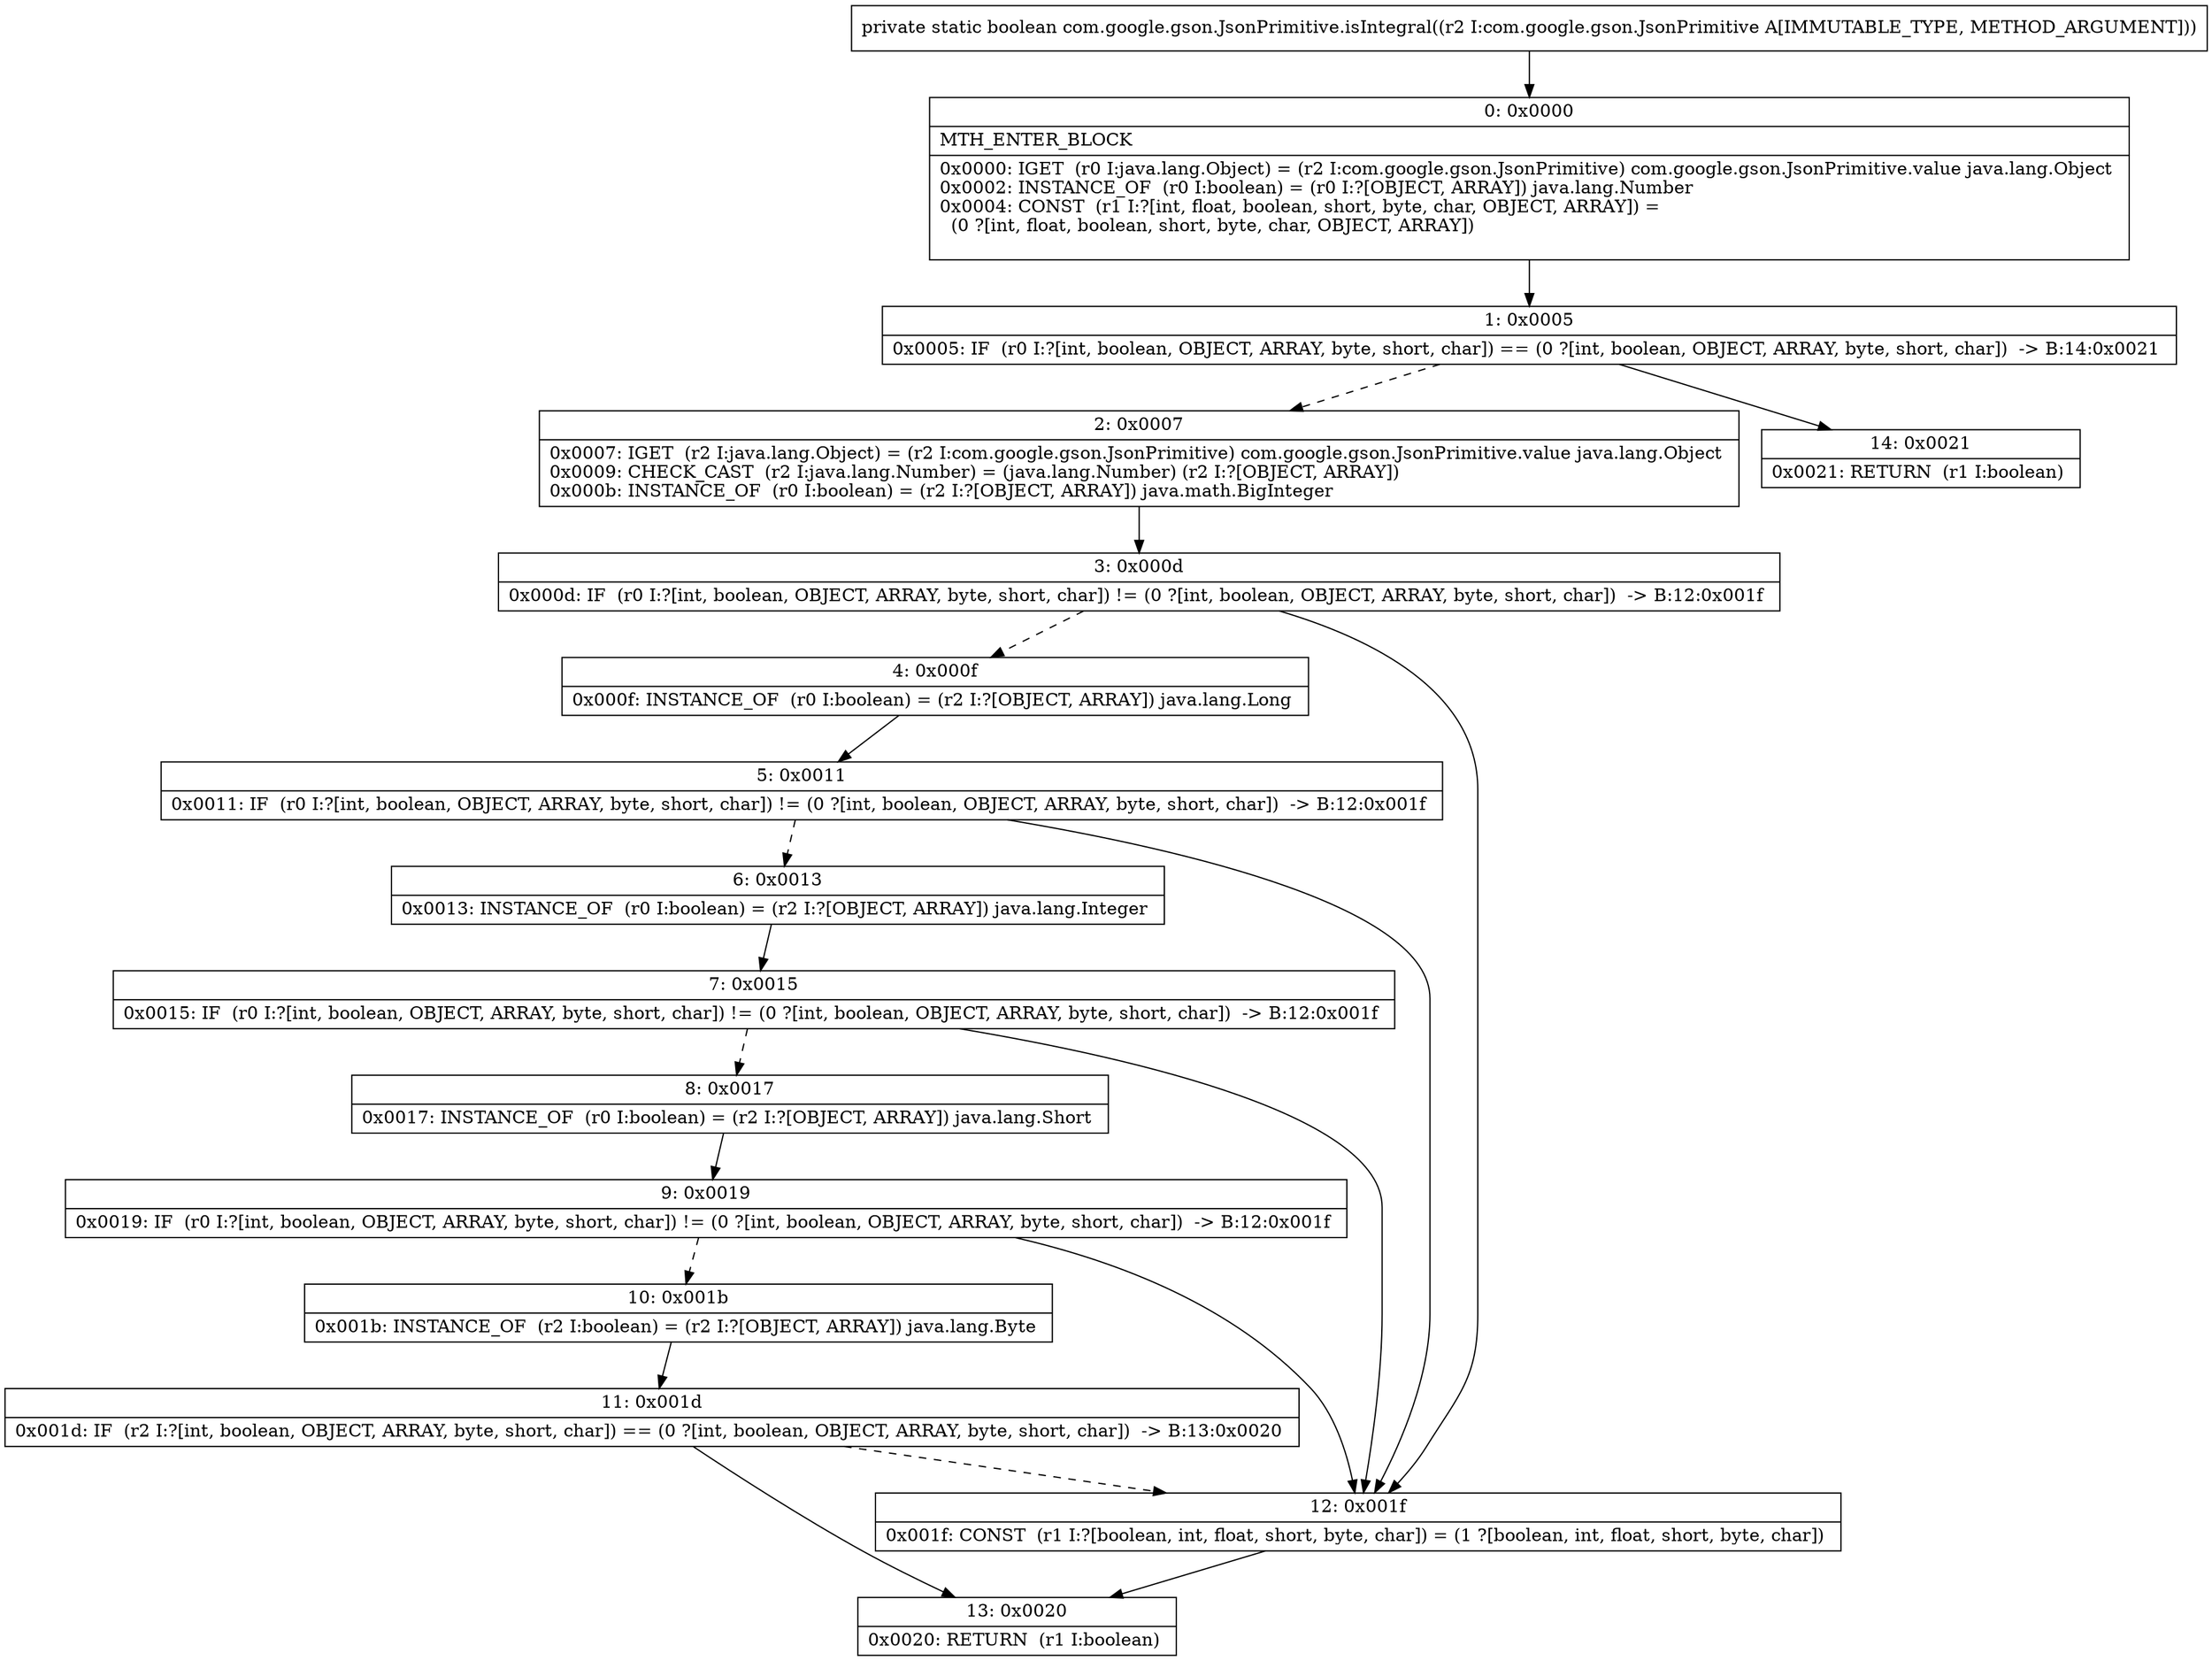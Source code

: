 digraph "CFG forcom.google.gson.JsonPrimitive.isIntegral(Lcom\/google\/gson\/JsonPrimitive;)Z" {
Node_0 [shape=record,label="{0\:\ 0x0000|MTH_ENTER_BLOCK\l|0x0000: IGET  (r0 I:java.lang.Object) = (r2 I:com.google.gson.JsonPrimitive) com.google.gson.JsonPrimitive.value java.lang.Object \l0x0002: INSTANCE_OF  (r0 I:boolean) = (r0 I:?[OBJECT, ARRAY]) java.lang.Number \l0x0004: CONST  (r1 I:?[int, float, boolean, short, byte, char, OBJECT, ARRAY]) = \l  (0 ?[int, float, boolean, short, byte, char, OBJECT, ARRAY])\l \l}"];
Node_1 [shape=record,label="{1\:\ 0x0005|0x0005: IF  (r0 I:?[int, boolean, OBJECT, ARRAY, byte, short, char]) == (0 ?[int, boolean, OBJECT, ARRAY, byte, short, char])  \-\> B:14:0x0021 \l}"];
Node_2 [shape=record,label="{2\:\ 0x0007|0x0007: IGET  (r2 I:java.lang.Object) = (r2 I:com.google.gson.JsonPrimitive) com.google.gson.JsonPrimitive.value java.lang.Object \l0x0009: CHECK_CAST  (r2 I:java.lang.Number) = (java.lang.Number) (r2 I:?[OBJECT, ARRAY]) \l0x000b: INSTANCE_OF  (r0 I:boolean) = (r2 I:?[OBJECT, ARRAY]) java.math.BigInteger \l}"];
Node_3 [shape=record,label="{3\:\ 0x000d|0x000d: IF  (r0 I:?[int, boolean, OBJECT, ARRAY, byte, short, char]) != (0 ?[int, boolean, OBJECT, ARRAY, byte, short, char])  \-\> B:12:0x001f \l}"];
Node_4 [shape=record,label="{4\:\ 0x000f|0x000f: INSTANCE_OF  (r0 I:boolean) = (r2 I:?[OBJECT, ARRAY]) java.lang.Long \l}"];
Node_5 [shape=record,label="{5\:\ 0x0011|0x0011: IF  (r0 I:?[int, boolean, OBJECT, ARRAY, byte, short, char]) != (0 ?[int, boolean, OBJECT, ARRAY, byte, short, char])  \-\> B:12:0x001f \l}"];
Node_6 [shape=record,label="{6\:\ 0x0013|0x0013: INSTANCE_OF  (r0 I:boolean) = (r2 I:?[OBJECT, ARRAY]) java.lang.Integer \l}"];
Node_7 [shape=record,label="{7\:\ 0x0015|0x0015: IF  (r0 I:?[int, boolean, OBJECT, ARRAY, byte, short, char]) != (0 ?[int, boolean, OBJECT, ARRAY, byte, short, char])  \-\> B:12:0x001f \l}"];
Node_8 [shape=record,label="{8\:\ 0x0017|0x0017: INSTANCE_OF  (r0 I:boolean) = (r2 I:?[OBJECT, ARRAY]) java.lang.Short \l}"];
Node_9 [shape=record,label="{9\:\ 0x0019|0x0019: IF  (r0 I:?[int, boolean, OBJECT, ARRAY, byte, short, char]) != (0 ?[int, boolean, OBJECT, ARRAY, byte, short, char])  \-\> B:12:0x001f \l}"];
Node_10 [shape=record,label="{10\:\ 0x001b|0x001b: INSTANCE_OF  (r2 I:boolean) = (r2 I:?[OBJECT, ARRAY]) java.lang.Byte \l}"];
Node_11 [shape=record,label="{11\:\ 0x001d|0x001d: IF  (r2 I:?[int, boolean, OBJECT, ARRAY, byte, short, char]) == (0 ?[int, boolean, OBJECT, ARRAY, byte, short, char])  \-\> B:13:0x0020 \l}"];
Node_12 [shape=record,label="{12\:\ 0x001f|0x001f: CONST  (r1 I:?[boolean, int, float, short, byte, char]) = (1 ?[boolean, int, float, short, byte, char]) \l}"];
Node_13 [shape=record,label="{13\:\ 0x0020|0x0020: RETURN  (r1 I:boolean) \l}"];
Node_14 [shape=record,label="{14\:\ 0x0021|0x0021: RETURN  (r1 I:boolean) \l}"];
MethodNode[shape=record,label="{private static boolean com.google.gson.JsonPrimitive.isIntegral((r2 I:com.google.gson.JsonPrimitive A[IMMUTABLE_TYPE, METHOD_ARGUMENT])) }"];
MethodNode -> Node_0;
Node_0 -> Node_1;
Node_1 -> Node_2[style=dashed];
Node_1 -> Node_14;
Node_2 -> Node_3;
Node_3 -> Node_4[style=dashed];
Node_3 -> Node_12;
Node_4 -> Node_5;
Node_5 -> Node_6[style=dashed];
Node_5 -> Node_12;
Node_6 -> Node_7;
Node_7 -> Node_8[style=dashed];
Node_7 -> Node_12;
Node_8 -> Node_9;
Node_9 -> Node_10[style=dashed];
Node_9 -> Node_12;
Node_10 -> Node_11;
Node_11 -> Node_12[style=dashed];
Node_11 -> Node_13;
Node_12 -> Node_13;
}

